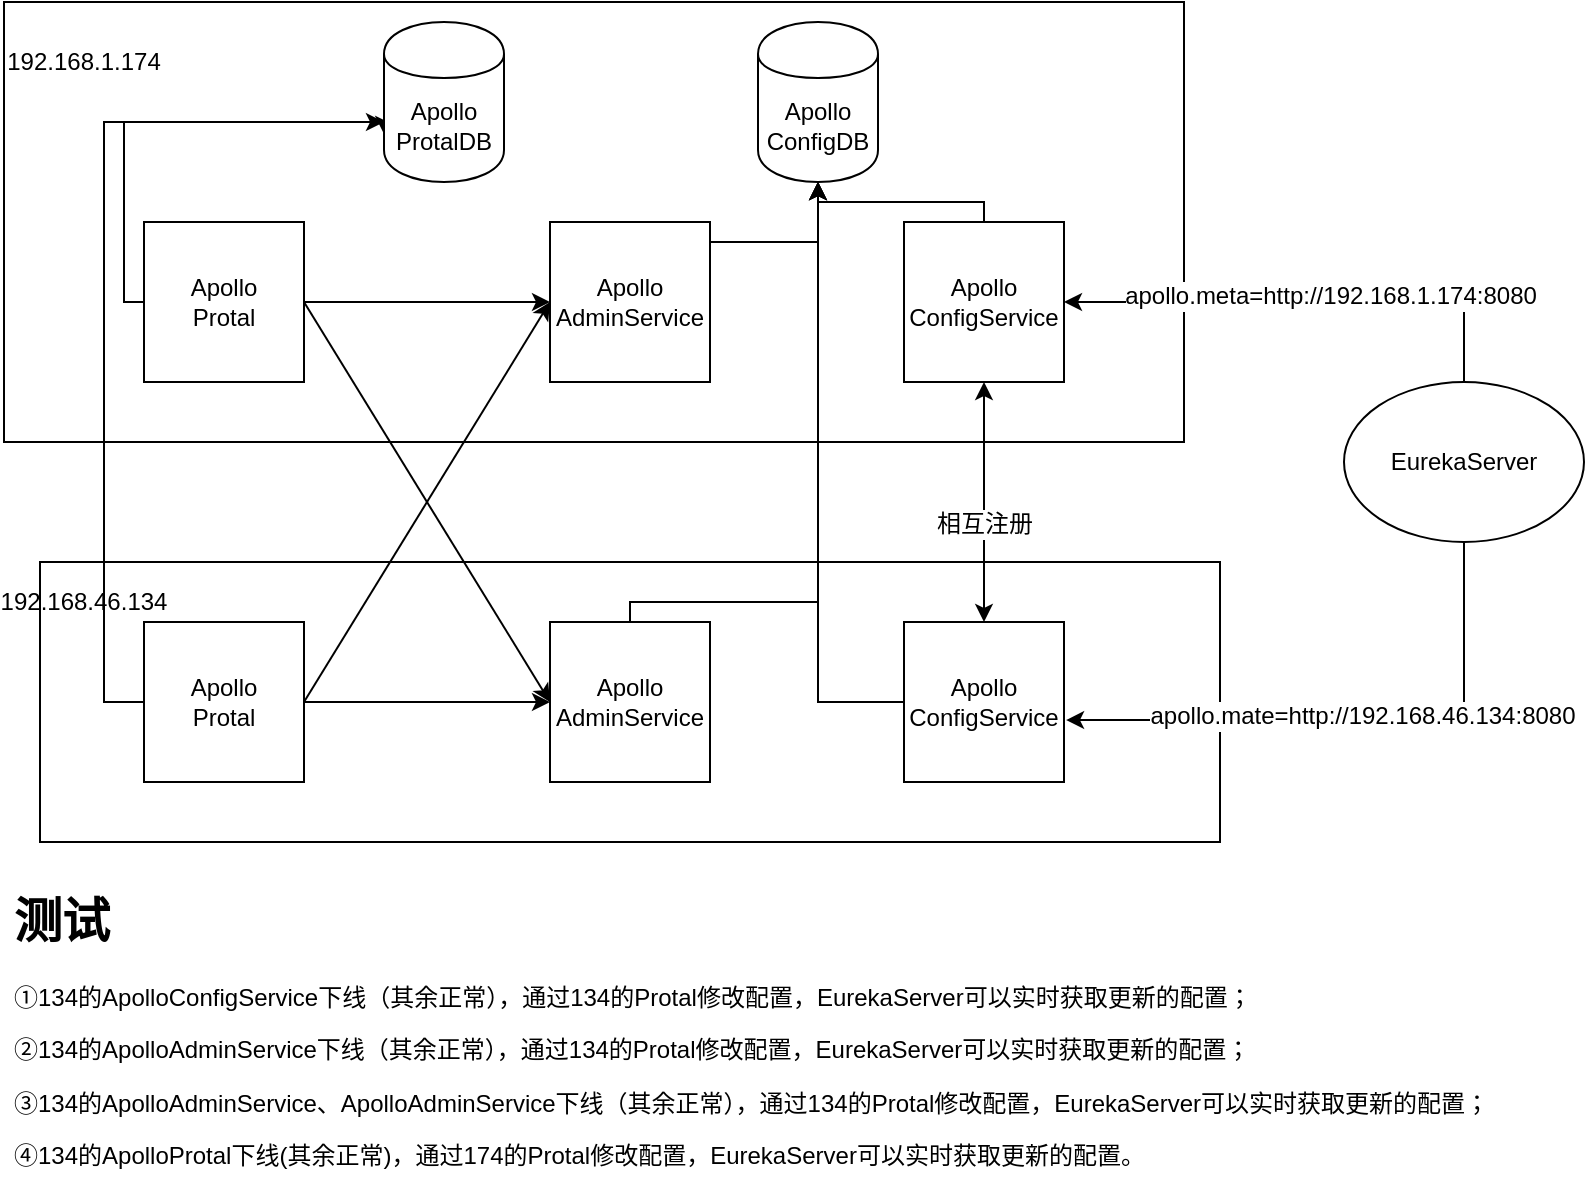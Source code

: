 <mxfile version="12.3.9" type="github" pages="1">
  <diagram id="RiHDGT13wrPdX_nrTLc9" name="Page-1">
    <mxGraphModel dx="1422" dy="713" grid="1" gridSize="10" guides="1" tooltips="1" connect="1" arrows="1" fold="1" page="1" pageScale="1" pageWidth="827" pageHeight="1169" math="0" shadow="0">
      <root>
        <mxCell id="0"/>
        <mxCell id="1" parent="0"/>
        <mxCell id="93s7-yXyjFScCe6LGVZV-1" value="" style="rounded=0;whiteSpace=wrap;html=1;" parent="1" vertex="1">
          <mxGeometry x="20" y="20" width="590" height="220" as="geometry"/>
        </mxCell>
        <mxCell id="93s7-yXyjFScCe6LGVZV-29" style="edgeStyle=orthogonalEdgeStyle;rounded=0;orthogonalLoop=1;jettySize=auto;html=1;" parent="1" source="93s7-yXyjFScCe6LGVZV-2" target="93s7-yXyjFScCe6LGVZV-6" edge="1">
          <mxGeometry relative="1" as="geometry"/>
        </mxCell>
        <mxCell id="93s7-yXyjFScCe6LGVZV-32" style="edgeStyle=orthogonalEdgeStyle;rounded=0;orthogonalLoop=1;jettySize=auto;html=1;entryX=0;entryY=0.7;entryDx=0;entryDy=0;" parent="1" source="93s7-yXyjFScCe6LGVZV-2" target="93s7-yXyjFScCe6LGVZV-7" edge="1">
          <mxGeometry relative="1" as="geometry">
            <Array as="points">
              <mxPoint x="80" y="170"/>
              <mxPoint x="80" y="80"/>
              <mxPoint x="210" y="80"/>
            </Array>
          </mxGeometry>
        </mxCell>
        <mxCell id="93s7-yXyjFScCe6LGVZV-2" value="Apollo&lt;br&gt;Protal" style="whiteSpace=wrap;html=1;aspect=fixed;" parent="1" vertex="1">
          <mxGeometry x="90" y="130" width="80" height="80" as="geometry"/>
        </mxCell>
        <mxCell id="93s7-yXyjFScCe6LGVZV-26" style="edgeStyle=orthogonalEdgeStyle;rounded=0;orthogonalLoop=1;jettySize=auto;html=1;entryX=0.5;entryY=1;entryDx=0;entryDy=0;" parent="1" source="93s7-yXyjFScCe6LGVZV-5" target="93s7-yXyjFScCe6LGVZV-8" edge="1">
          <mxGeometry relative="1" as="geometry">
            <Array as="points">
              <mxPoint x="510" y="120"/>
              <mxPoint x="427" y="120"/>
            </Array>
          </mxGeometry>
        </mxCell>
        <mxCell id="93s7-yXyjFScCe6LGVZV-5" value="Apollo&lt;br&gt;ConfigService" style="whiteSpace=wrap;html=1;aspect=fixed;" parent="1" vertex="1">
          <mxGeometry x="470" y="130" width="80" height="80" as="geometry"/>
        </mxCell>
        <mxCell id="93s7-yXyjFScCe6LGVZV-21" style="edgeStyle=orthogonalEdgeStyle;rounded=0;orthogonalLoop=1;jettySize=auto;html=1;exitX=1;exitY=0.5;exitDx=0;exitDy=0;" parent="1" source="93s7-yXyjFScCe6LGVZV-6" target="93s7-yXyjFScCe6LGVZV-8" edge="1">
          <mxGeometry relative="1" as="geometry">
            <Array as="points">
              <mxPoint x="410" y="140"/>
              <mxPoint x="464" y="140"/>
            </Array>
          </mxGeometry>
        </mxCell>
        <mxCell id="93s7-yXyjFScCe6LGVZV-6" value="Apollo&lt;br&gt;AdminService" style="whiteSpace=wrap;html=1;aspect=fixed;" parent="1" vertex="1">
          <mxGeometry x="293" y="130" width="80" height="80" as="geometry"/>
        </mxCell>
        <mxCell id="93s7-yXyjFScCe6LGVZV-7" value="Apollo&lt;br&gt;ProtalDB" style="shape=cylinder;whiteSpace=wrap;html=1;boundedLbl=1;backgroundOutline=1;" parent="1" vertex="1">
          <mxGeometry x="210" y="30" width="60" height="80" as="geometry"/>
        </mxCell>
        <mxCell id="93s7-yXyjFScCe6LGVZV-8" value="Apollo&lt;br&gt;ConfigDB" style="shape=cylinder;whiteSpace=wrap;html=1;boundedLbl=1;backgroundOutline=1;" parent="1" vertex="1">
          <mxGeometry x="397" y="30" width="60" height="80" as="geometry"/>
        </mxCell>
        <mxCell id="93s7-yXyjFScCe6LGVZV-9" value="192.168.1.174" style="text;html=1;strokeColor=none;fillColor=none;align=center;verticalAlign=middle;whiteSpace=wrap;rounded=0;" parent="1" vertex="1">
          <mxGeometry x="40" y="40" width="40" height="20" as="geometry"/>
        </mxCell>
        <mxCell id="93s7-yXyjFScCe6LGVZV-10" value="" style="rounded=0;whiteSpace=wrap;html=1;" parent="1" vertex="1">
          <mxGeometry x="38" y="300" width="590" height="140" as="geometry"/>
        </mxCell>
        <mxCell id="93s7-yXyjFScCe6LGVZV-30" style="edgeStyle=orthogonalEdgeStyle;rounded=0;orthogonalLoop=1;jettySize=auto;html=1;" parent="1" source="93s7-yXyjFScCe6LGVZV-11" target="93s7-yXyjFScCe6LGVZV-13" edge="1">
          <mxGeometry relative="1" as="geometry"/>
        </mxCell>
        <mxCell id="93s7-yXyjFScCe6LGVZV-31" style="edgeStyle=orthogonalEdgeStyle;rounded=0;orthogonalLoop=1;jettySize=auto;html=1;exitX=0;exitY=0.5;exitDx=0;exitDy=0;" parent="1" source="93s7-yXyjFScCe6LGVZV-11" target="93s7-yXyjFScCe6LGVZV-7" edge="1">
          <mxGeometry relative="1" as="geometry">
            <Array as="points">
              <mxPoint x="70" y="370"/>
              <mxPoint x="70" y="80"/>
            </Array>
          </mxGeometry>
        </mxCell>
        <mxCell id="93s7-yXyjFScCe6LGVZV-11" value="Apollo&lt;br&gt;Protal" style="whiteSpace=wrap;html=1;aspect=fixed;" parent="1" vertex="1">
          <mxGeometry x="90" y="330" width="80" height="80" as="geometry"/>
        </mxCell>
        <mxCell id="93s7-yXyjFScCe6LGVZV-23" style="edgeStyle=orthogonalEdgeStyle;rounded=0;orthogonalLoop=1;jettySize=auto;html=1;exitX=0;exitY=0.5;exitDx=0;exitDy=0;" parent="1" source="93s7-yXyjFScCe6LGVZV-12" target="93s7-yXyjFScCe6LGVZV-8" edge="1">
          <mxGeometry relative="1" as="geometry">
            <mxPoint x="430" y="110" as="targetPoint"/>
          </mxGeometry>
        </mxCell>
        <mxCell id="93s7-yXyjFScCe6LGVZV-12" value="Apollo&lt;br&gt;ConfigService" style="whiteSpace=wrap;html=1;aspect=fixed;" parent="1" vertex="1">
          <mxGeometry x="470" y="330" width="80" height="80" as="geometry"/>
        </mxCell>
        <mxCell id="93s7-yXyjFScCe6LGVZV-22" style="edgeStyle=orthogonalEdgeStyle;rounded=0;orthogonalLoop=1;jettySize=auto;html=1;entryX=0.5;entryY=1;entryDx=0;entryDy=0;" parent="1" source="93s7-yXyjFScCe6LGVZV-13" target="93s7-yXyjFScCe6LGVZV-8" edge="1">
          <mxGeometry relative="1" as="geometry">
            <Array as="points">
              <mxPoint x="333" y="320"/>
              <mxPoint x="427" y="320"/>
            </Array>
          </mxGeometry>
        </mxCell>
        <mxCell id="93s7-yXyjFScCe6LGVZV-13" value="Apollo&lt;br&gt;AdminService" style="whiteSpace=wrap;html=1;aspect=fixed;" parent="1" vertex="1">
          <mxGeometry x="293" y="330" width="80" height="80" as="geometry"/>
        </mxCell>
        <mxCell id="93s7-yXyjFScCe6LGVZV-14" value="192.168.46.134" style="text;html=1;strokeColor=none;fillColor=none;align=center;verticalAlign=middle;whiteSpace=wrap;rounded=0;" parent="1" vertex="1">
          <mxGeometry x="40" y="310" width="40" height="20" as="geometry"/>
        </mxCell>
        <mxCell id="93s7-yXyjFScCe6LGVZV-15" value="" style="endArrow=classic;startArrow=classic;html=1;entryX=0.5;entryY=1;entryDx=0;entryDy=0;" parent="1" source="93s7-yXyjFScCe6LGVZV-12" target="93s7-yXyjFScCe6LGVZV-5" edge="1">
          <mxGeometry width="50" height="50" relative="1" as="geometry">
            <mxPoint x="345" y="260" as="sourcePoint"/>
            <mxPoint x="395" y="200" as="targetPoint"/>
          </mxGeometry>
        </mxCell>
        <mxCell id="93s7-yXyjFScCe6LGVZV-18" value="相互注册" style="text;html=1;align=center;verticalAlign=middle;resizable=0;points=[];;labelBackgroundColor=#ffffff;" parent="93s7-yXyjFScCe6LGVZV-15" vertex="1" connectable="0">
          <mxGeometry x="-0.185" relative="1" as="geometry">
            <mxPoint as="offset"/>
          </mxGeometry>
        </mxCell>
        <mxCell id="93s7-yXyjFScCe6LGVZV-34" style="edgeStyle=orthogonalEdgeStyle;rounded=0;orthogonalLoop=1;jettySize=auto;html=1;exitX=0.5;exitY=0;exitDx=0;exitDy=0;" parent="1" source="93s7-yXyjFScCe6LGVZV-33" target="93s7-yXyjFScCe6LGVZV-5" edge="1">
          <mxGeometry relative="1" as="geometry"/>
        </mxCell>
        <mxCell id="93s7-yXyjFScCe6LGVZV-36" value="apollo.meta=http://192.168.1.174:8080" style="text;html=1;align=center;verticalAlign=middle;resizable=0;points=[];;labelBackgroundColor=#ffffff;" parent="93s7-yXyjFScCe6LGVZV-34" vertex="1" connectable="0">
          <mxGeometry x="-0.108" y="-3" relative="1" as="geometry">
            <mxPoint as="offset"/>
          </mxGeometry>
        </mxCell>
        <mxCell id="93s7-yXyjFScCe6LGVZV-35" style="edgeStyle=orthogonalEdgeStyle;rounded=0;orthogonalLoop=1;jettySize=auto;html=1;exitX=0.5;exitY=1;exitDx=0;exitDy=0;entryX=1.013;entryY=0.613;entryDx=0;entryDy=0;entryPerimeter=0;" parent="1" source="93s7-yXyjFScCe6LGVZV-33" target="93s7-yXyjFScCe6LGVZV-12" edge="1">
          <mxGeometry relative="1" as="geometry"/>
        </mxCell>
        <mxCell id="93s7-yXyjFScCe6LGVZV-37" value="apollo.mate=http://192.168.46.134:8080" style="text;html=1;align=center;verticalAlign=middle;resizable=0;points=[];;labelBackgroundColor=#ffffff;" parent="93s7-yXyjFScCe6LGVZV-35" vertex="1" connectable="0">
          <mxGeometry x="-0.396" y="-51" relative="1" as="geometry">
            <mxPoint as="offset"/>
          </mxGeometry>
        </mxCell>
        <mxCell id="93s7-yXyjFScCe6LGVZV-33" value="EurekaServer" style="ellipse;whiteSpace=wrap;html=1;" parent="1" vertex="1">
          <mxGeometry x="690" y="210" width="120" height="80" as="geometry"/>
        </mxCell>
        <mxCell id="93s7-yXyjFScCe6LGVZV-38" value="&lt;h1&gt;测试&lt;/h1&gt;&lt;p&gt;①134的ApolloConfigService下线（其余正常），通过134的Protal修改配置，EurekaServer可以实时获取更新的配置；&lt;/p&gt;&lt;p&gt;②134的ApolloAdminService下线（其余正常），通过134的Protal修改配置，EurekaServer可以实时获取更新的配置；&lt;/p&gt;&lt;p&gt;③134的ApolloAdminService、ApolloAdminService下线（其余正常），通过134的Protal修改配置，EurekaServer可以实时获取更新的配置；&lt;br&gt;&lt;/p&gt;&lt;p&gt;④134的ApolloProtal下线(其余正常)，通过174的Protal修改配置，EurekaServer可以实时获取更新的配置。&lt;/p&gt;" style="text;html=1;strokeColor=none;fillColor=none;spacing=5;spacingTop=-20;whiteSpace=wrap;overflow=hidden;rounded=0;" parent="1" vertex="1">
          <mxGeometry x="20" y="460" width="790" height="150" as="geometry"/>
        </mxCell>
        <mxCell id="93s7-yXyjFScCe6LGVZV-43" value="" style="endArrow=classic;html=1;entryX=0;entryY=0.5;entryDx=0;entryDy=0;" parent="1" target="93s7-yXyjFScCe6LGVZV-6" edge="1">
          <mxGeometry width="50" height="50" relative="1" as="geometry">
            <mxPoint x="170" y="370" as="sourcePoint"/>
            <mxPoint x="220" y="320" as="targetPoint"/>
          </mxGeometry>
        </mxCell>
        <mxCell id="93s7-yXyjFScCe6LGVZV-44" value="" style="endArrow=classic;html=1;exitX=1;exitY=0.5;exitDx=0;exitDy=0;entryX=0;entryY=0.5;entryDx=0;entryDy=0;" parent="1" source="93s7-yXyjFScCe6LGVZV-2" target="93s7-yXyjFScCe6LGVZV-13" edge="1">
          <mxGeometry width="50" height="50" relative="1" as="geometry">
            <mxPoint x="145" y="300" as="sourcePoint"/>
            <mxPoint x="275.4" y="140" as="targetPoint"/>
          </mxGeometry>
        </mxCell>
      </root>
    </mxGraphModel>
  </diagram>
</mxfile>
